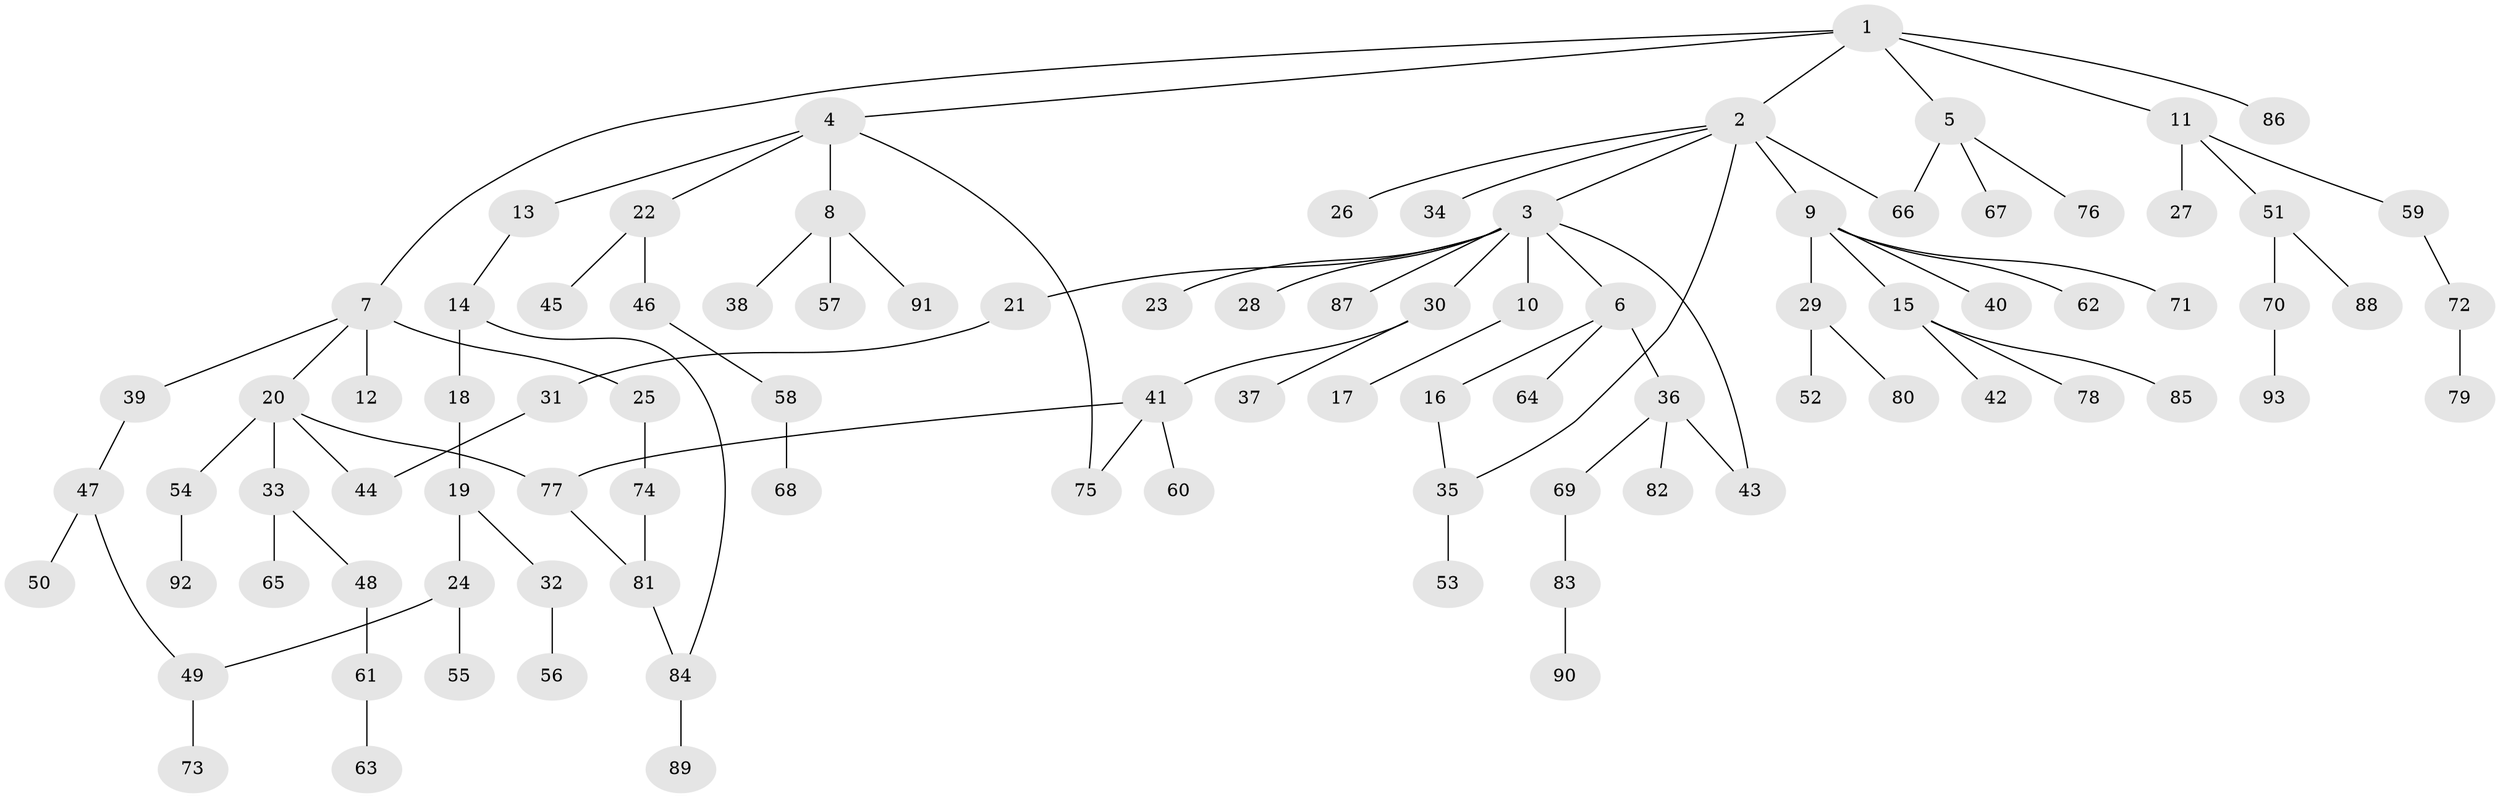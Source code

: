 // coarse degree distribution, {5: 0.046153846153846156, 6: 0.046153846153846156, 10: 0.015384615384615385, 4: 0.06153846153846154, 3: 0.09230769230769231, 2: 0.2923076923076923, 1: 0.4461538461538462}
// Generated by graph-tools (version 1.1) at 2025/23/03/03/25 07:23:32]
// undirected, 93 vertices, 101 edges
graph export_dot {
graph [start="1"]
  node [color=gray90,style=filled];
  1;
  2;
  3;
  4;
  5;
  6;
  7;
  8;
  9;
  10;
  11;
  12;
  13;
  14;
  15;
  16;
  17;
  18;
  19;
  20;
  21;
  22;
  23;
  24;
  25;
  26;
  27;
  28;
  29;
  30;
  31;
  32;
  33;
  34;
  35;
  36;
  37;
  38;
  39;
  40;
  41;
  42;
  43;
  44;
  45;
  46;
  47;
  48;
  49;
  50;
  51;
  52;
  53;
  54;
  55;
  56;
  57;
  58;
  59;
  60;
  61;
  62;
  63;
  64;
  65;
  66;
  67;
  68;
  69;
  70;
  71;
  72;
  73;
  74;
  75;
  76;
  77;
  78;
  79;
  80;
  81;
  82;
  83;
  84;
  85;
  86;
  87;
  88;
  89;
  90;
  91;
  92;
  93;
  1 -- 2;
  1 -- 4;
  1 -- 5;
  1 -- 7;
  1 -- 11;
  1 -- 86;
  2 -- 3;
  2 -- 9;
  2 -- 26;
  2 -- 34;
  2 -- 35;
  2 -- 66;
  3 -- 6;
  3 -- 10;
  3 -- 21;
  3 -- 23;
  3 -- 28;
  3 -- 30;
  3 -- 43;
  3 -- 87;
  4 -- 8;
  4 -- 13;
  4 -- 22;
  4 -- 75;
  5 -- 66;
  5 -- 67;
  5 -- 76;
  6 -- 16;
  6 -- 36;
  6 -- 64;
  7 -- 12;
  7 -- 20;
  7 -- 25;
  7 -- 39;
  8 -- 38;
  8 -- 57;
  8 -- 91;
  9 -- 15;
  9 -- 29;
  9 -- 40;
  9 -- 62;
  9 -- 71;
  10 -- 17;
  11 -- 27;
  11 -- 51;
  11 -- 59;
  13 -- 14;
  14 -- 18;
  14 -- 84;
  15 -- 42;
  15 -- 78;
  15 -- 85;
  16 -- 35;
  18 -- 19;
  19 -- 24;
  19 -- 32;
  20 -- 33;
  20 -- 44;
  20 -- 54;
  20 -- 77;
  21 -- 31;
  22 -- 45;
  22 -- 46;
  24 -- 49;
  24 -- 55;
  25 -- 74;
  29 -- 52;
  29 -- 80;
  30 -- 37;
  30 -- 41;
  31 -- 44;
  32 -- 56;
  33 -- 48;
  33 -- 65;
  35 -- 53;
  36 -- 69;
  36 -- 82;
  36 -- 43;
  39 -- 47;
  41 -- 60;
  41 -- 75;
  41 -- 77;
  46 -- 58;
  47 -- 50;
  47 -- 49;
  48 -- 61;
  49 -- 73;
  51 -- 70;
  51 -- 88;
  54 -- 92;
  58 -- 68;
  59 -- 72;
  61 -- 63;
  69 -- 83;
  70 -- 93;
  72 -- 79;
  74 -- 81;
  77 -- 81;
  81 -- 84;
  83 -- 90;
  84 -- 89;
}
